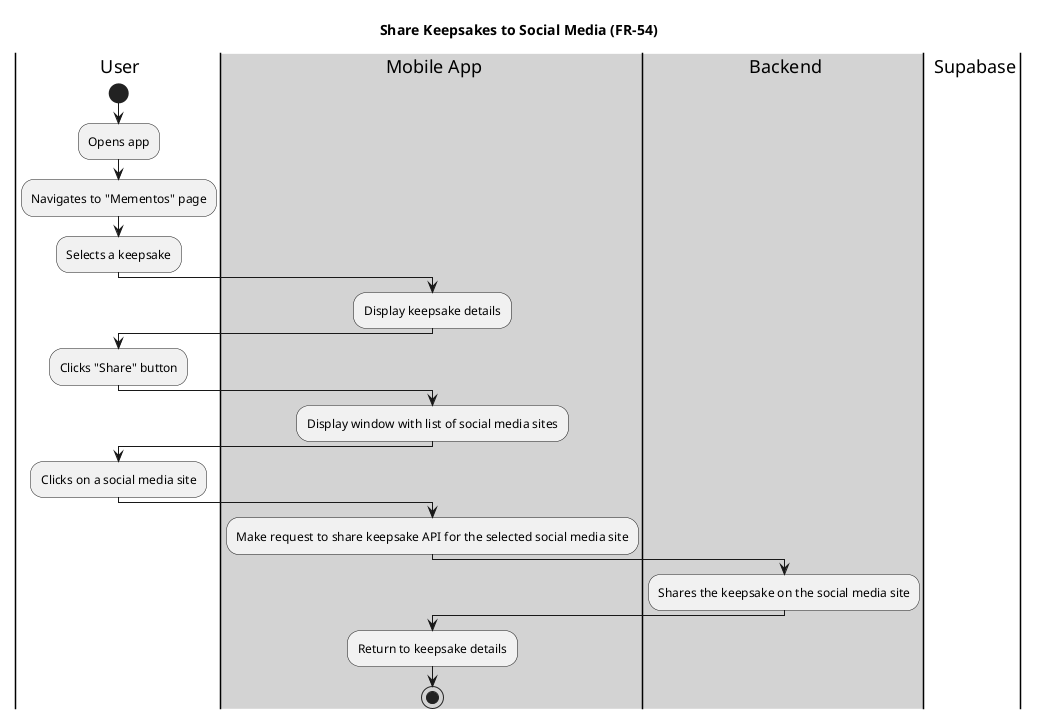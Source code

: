 @startuml
title Share Keepsakes to Social Media (FR-54)

|user| User
|#lightgray|mobile| Mobile App
|#lightgray|backend| Backend
|db| Supabase

|user|
start
:Opens app;
:Navigates to "Mementos" page;
:Selects a keepsake;

|mobile|
:Display keepsake details;

|user|
:Clicks "Share" button;

|mobile|
:Display window with list of social media sites;

|user|
:Clicks on a social media site;

|mobile|
:Make request to share keepsake API for the selected social media site;

|backend|
:Shares the keepsake on the social media site;

|mobile|
:Return to keepsake details;

stop
@enduml
